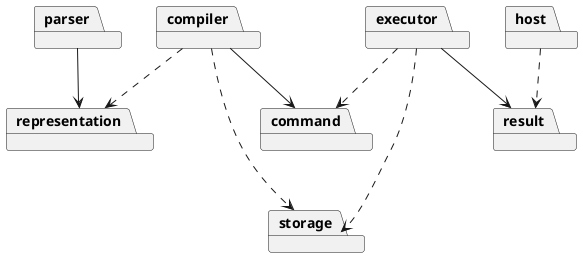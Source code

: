 @startuml DavisBase Package Diagram

package storage

package parser
package representation
package compiler
package command
package executor
package result
package host

parser --> representation
compiler ..> representation

compiler ...> storage

compiler --> command
executor ..> command

executor ...> storage

executor --> result
host ..> result


@enduml
